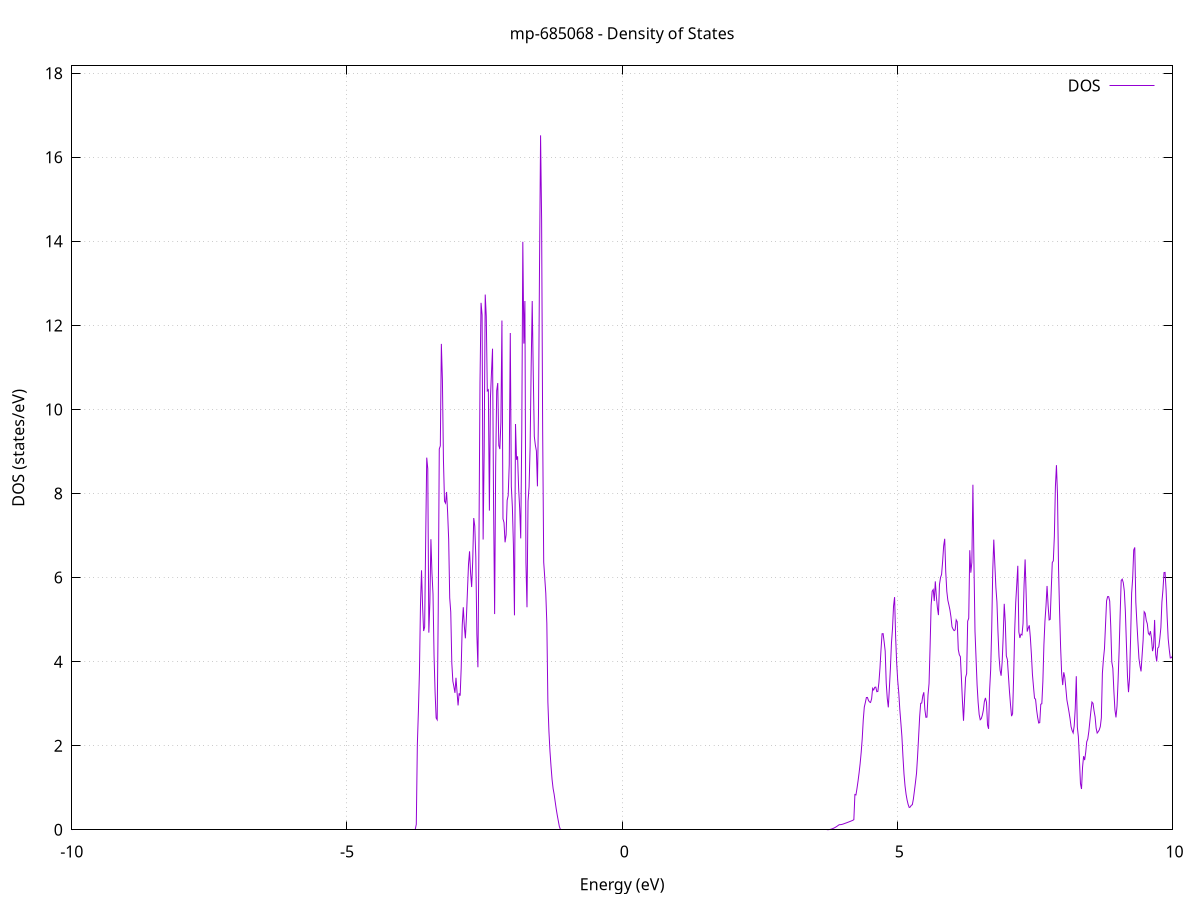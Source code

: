 set title 'mp-685068 - Density of States'
set xlabel 'Energy (eV)'
set ylabel 'DOS (states/eV)'
set grid
set xrange [-10:10]
set yrange [0:18.174]
set xzeroaxis lt -1
set terminal png size 800,600
set output 'mp-685068_dos_gnuplot.png'
plot '-' using 1:2 with lines title 'DOS'
-22.923900 0.000000
-22.904900 0.000000
-22.886000 0.000000
-22.867000 0.000000
-22.848000 0.000000
-22.829000 0.000000
-22.810100 0.000000
-22.791100 0.000000
-22.772100 0.000000
-22.753100 0.000000
-22.734200 0.000000
-22.715200 0.000000
-22.696200 0.000000
-22.677200 0.000000
-22.658300 0.000000
-22.639300 0.000000
-22.620300 0.000000
-22.601300 0.000000
-22.582400 0.000000
-22.563400 0.000000
-22.544400 0.000000
-22.525400 0.000000
-22.506500 0.000000
-22.487500 0.000000
-22.468500 0.000000
-22.449500 0.000000
-22.430600 0.000000
-22.411600 0.000000
-22.392600 0.000000
-22.373600 0.000000
-22.354700 0.000000
-22.335700 0.000000
-22.316700 0.000000
-22.297700 0.000000
-22.278800 0.000000
-22.259800 0.000000
-22.240800 0.000000
-22.221800 0.000000
-22.202900 0.000000
-22.183900 0.000000
-22.164900 0.000000
-22.145900 0.000000
-22.127000 0.000000
-22.108000 0.000000
-22.089000 0.000000
-22.070000 0.000000
-22.051100 0.000000
-22.032100 0.000000
-22.013100 0.000000
-21.994100 0.000000
-21.975200 0.000000
-21.956200 0.000000
-21.937200 0.000000
-21.918200 0.000000
-21.899300 0.000000
-21.880300 0.000000
-21.861300 0.000000
-21.842300 0.000000
-21.823400 0.000000
-21.804400 0.000000
-21.785400 0.000000
-21.766400 0.000000
-21.747500 0.000000
-21.728500 0.000000
-21.709500 0.000000
-21.690500 0.000000
-21.671600 0.000000
-21.652600 0.000000
-21.633600 0.000000
-21.614600 0.000000
-21.595700 0.000000
-21.576700 0.000000
-21.557700 0.000000
-21.538700 0.000000
-21.519800 0.000000
-21.500800 0.000000
-21.481800 0.000000
-21.462800 0.000000
-21.443900 0.000000
-21.424900 0.000000
-21.405900 0.000000
-21.386900 0.000000
-21.368000 0.000000
-21.349000 0.000000
-21.330000 0.000000
-21.311000 0.000000
-21.292100 0.000000
-21.273100 0.000000
-21.254100 0.000000
-21.235100 0.000000
-21.216200 0.000000
-21.197200 132.798000
-21.178200 243.041900
-21.159200 20.967600
-21.140300 31.540700
-21.121300 39.163300
-21.102300 0.000000
-21.083300 0.000000
-21.064400 0.000000
-21.045400 0.000000
-21.026400 0.000000
-21.007400 0.000000
-20.988500 0.000000
-20.969500 0.000000
-20.950500 0.000000
-20.931500 0.000000
-20.912600 0.000000
-20.893600 0.000000
-20.874600 0.000000
-20.855600 0.000000
-20.836700 0.000000
-20.817700 0.000000
-20.798700 0.000000
-20.779700 0.000000
-20.760800 0.000000
-20.741800 0.000000
-20.722800 0.000000
-20.703800 0.000000
-20.684900 0.000000
-20.665900 0.000000
-20.646900 0.000000
-20.627900 0.000000
-20.609000 0.000000
-20.590000 0.000000
-20.571000 0.000000
-20.552000 0.000000
-20.533100 0.000000
-20.514100 0.000000
-20.495100 0.000000
-20.476100 0.000000
-20.457200 0.000000
-20.438200 0.000000
-20.419200 0.000000
-20.400200 0.000000
-20.381300 0.000000
-20.362300 0.000000
-20.343300 0.000000
-20.324300 0.000000
-20.305400 0.000000
-20.286400 0.000000
-20.267400 0.000000
-20.248500 0.000000
-20.229500 0.000000
-20.210500 0.000000
-20.191500 0.000000
-20.172600 0.000000
-20.153600 0.000000
-20.134600 0.000000
-20.115600 0.000000
-20.096700 0.000000
-20.077700 0.000000
-20.058700 0.000000
-20.039700 0.000000
-20.020800 0.000000
-20.001800 0.000000
-19.982800 0.000000
-19.963800 0.000000
-19.944900 0.000000
-19.925900 0.000000
-19.906900 0.000000
-19.887900 0.000000
-19.869000 0.000000
-19.850000 0.000000
-19.831000 0.000000
-19.812000 0.000000
-19.793100 0.000000
-19.774100 0.000000
-19.755100 0.000000
-19.736100 0.000000
-19.717200 0.000000
-19.698200 0.000000
-19.679200 0.000000
-19.660200 0.000000
-19.641300 0.000000
-19.622300 0.000000
-19.603300 0.000000
-19.584300 0.000000
-19.565400 0.000000
-19.546400 0.000000
-19.527400 0.000000
-19.508400 0.000000
-19.489500 0.000000
-19.470500 0.000000
-19.451500 0.000000
-19.432500 0.000000
-19.413600 0.000000
-19.394600 0.000000
-19.375600 0.000000
-19.356600 0.000000
-19.337700 0.000000
-19.318700 0.000000
-19.299700 0.000000
-19.280700 0.000000
-19.261800 0.000000
-19.242800 0.000000
-19.223800 0.000000
-19.204800 0.000000
-19.185900 0.000000
-19.166900 0.000000
-19.147900 0.000000
-19.128900 0.000000
-19.110000 0.000000
-19.091000 0.000000
-19.072000 0.000000
-19.053000 0.000000
-19.034100 0.000000
-19.015100 0.000000
-18.996100 0.000000
-18.977100 0.000000
-18.958200 0.000000
-18.939200 0.000000
-18.920200 0.000000
-18.901200 0.000000
-18.882300 0.000000
-18.863300 0.000000
-18.844300 0.000000
-18.825300 0.000000
-18.806400 0.000000
-18.787400 0.000000
-18.768400 0.000000
-18.749400 0.000000
-18.730500 0.000000
-18.711500 0.000000
-18.692500 0.000000
-18.673500 0.000000
-18.654600 0.000000
-18.635600 0.000000
-18.616600 0.000000
-18.597600 0.000000
-18.578700 0.000000
-18.559700 0.000000
-18.540700 0.000000
-18.521700 0.000000
-18.502800 0.000000
-18.483800 0.000000
-18.464800 0.000000
-18.445800 0.000000
-18.426900 0.000000
-18.407900 0.000000
-18.388900 0.000000
-18.369900 0.000000
-18.351000 0.000000
-18.332000 0.000000
-18.313000 0.000000
-18.294000 0.000000
-18.275100 0.000000
-18.256100 0.000000
-18.237100 0.000000
-18.218100 0.000000
-18.199200 0.000000
-18.180200 0.000000
-18.161200 0.000000
-18.142200 0.000000
-18.123300 0.000000
-18.104300 0.000000
-18.085300 0.000000
-18.066300 0.000000
-18.047400 0.000000
-18.028400 0.000000
-18.009400 0.000000
-17.990400 0.000000
-17.971500 0.000000
-17.952500 0.000000
-17.933500 0.000000
-17.914500 0.000000
-17.895600 0.000000
-17.876600 0.000000
-17.857600 0.000000
-17.838600 0.000000
-17.819700 0.000000
-17.800700 0.000000
-17.781700 0.000000
-17.762700 0.000000
-17.743800 0.000000
-17.724800 0.000000
-17.705800 0.000000
-17.686800 0.000000
-17.667900 0.000000
-17.648900 0.000000
-17.629900 0.000000
-17.610900 0.000000
-17.592000 0.000000
-17.573000 0.000000
-17.554000 0.000000
-17.535000 0.000000
-17.516100 0.000000
-17.497100 0.000000
-17.478100 0.000000
-17.459100 0.000000
-17.440200 0.000000
-17.421200 0.000000
-17.402200 0.000000
-17.383200 0.000000
-17.364300 0.000000
-17.345300 0.000000
-17.326300 0.000000
-17.307300 0.000000
-17.288400 0.000000
-17.269400 0.000000
-17.250400 0.000000
-17.231400 0.000000
-17.212500 0.000000
-17.193500 0.000000
-17.174500 0.000000
-17.155500 0.000000
-17.136600 0.000000
-17.117600 0.000000
-17.098600 0.000000
-17.079600 0.000000
-17.060700 0.000000
-17.041700 0.000000
-17.022700 0.000000
-17.003700 0.000000
-16.984800 0.000000
-16.965800 0.000000
-16.946800 0.000000
-16.927800 0.000000
-16.908900 0.000000
-16.889900 0.000000
-16.870900 0.000000
-16.851900 0.000000
-16.833000 0.000000
-16.814000 0.000000
-16.795000 0.000000
-16.776000 0.000000
-16.757100 0.000000
-16.738100 0.000000
-16.719100 0.000000
-16.700100 0.000000
-16.681200 0.000000
-16.662200 0.000000
-16.643200 0.000000
-16.624200 0.000000
-16.605300 0.000000
-16.586300 0.000000
-16.567300 0.000000
-16.548300 0.000000
-16.529400 0.000000
-16.510400 0.000000
-16.491400 0.000000
-16.472400 0.000000
-16.453500 0.000000
-16.434500 0.000000
-16.415500 0.000000
-16.396500 0.000000
-16.377600 0.000000
-16.358600 0.000000
-16.339600 0.000000
-16.320600 0.000000
-16.301700 0.000000
-16.282700 0.000000
-16.263700 0.000000
-16.244700 0.000000
-16.225800 0.000000
-16.206800 0.000000
-16.187800 0.000000
-16.168800 0.000000
-16.149900 0.000000
-16.130900 0.000000
-16.111900 0.000000
-16.092900 0.000000
-16.074000 0.000000
-16.055000 0.000000
-16.036000 0.000000
-16.017000 0.000000
-15.998100 0.000000
-15.979100 0.000000
-15.960100 0.000000
-15.941100 0.000000
-15.922200 0.000000
-15.903200 0.000000
-15.884200 0.000000
-15.865200 0.000000
-15.846300 0.000000
-15.827300 0.000000
-15.808300 0.000000
-15.789300 0.000000
-15.770400 0.000000
-15.751400 0.000000
-15.732400 0.000000
-15.713400 0.000000
-15.694500 0.000000
-15.675500 0.000000
-15.656500 0.000000
-15.637500 0.000000
-15.618600 0.000000
-15.599600 0.000000
-15.580600 0.000000
-15.561600 0.000000
-15.542700 0.000000
-15.523700 0.000000
-15.504700 0.000000
-15.485700 0.000000
-15.466800 0.000000
-15.447800 0.000000
-15.428800 0.000000
-15.409800 0.000000
-15.390900 0.000000
-15.371900 0.000000
-15.352900 0.000000
-15.333900 0.000000
-15.315000 0.000000
-15.296000 0.000000
-15.277000 0.000000
-15.258000 0.000000
-15.239100 0.000000
-15.220100 0.000000
-15.201100 0.000000
-15.182100 0.000000
-15.163200 0.000000
-15.144200 0.000000
-15.125200 0.000000
-15.106200 0.000000
-15.087300 0.000000
-15.068300 0.000000
-15.049300 0.000000
-15.030300 0.000000
-15.011400 0.000000
-14.992400 0.000000
-14.973400 0.000000
-14.954400 0.000000
-14.935500 0.000000
-14.916500 0.000000
-14.897500 0.000000
-14.878500 0.000000
-14.859600 0.000000
-14.840600 0.000000
-14.821600 0.000000
-14.802600 0.000000
-14.783700 0.000000
-14.764700 0.000000
-14.745700 0.000000
-14.726700 0.000000
-14.707800 0.000000
-14.688800 0.000000
-14.669800 0.000000
-14.650800 0.000000
-14.631900 0.146600
-14.612900 0.937900
-14.593900 1.167400
-14.574900 1.553800
-14.556000 1.881300
-14.537000 2.170700
-14.518000 2.520300
-14.499000 2.895600
-14.480100 3.369900
-14.461100 4.022900
-14.442100 5.201400
-14.423100 5.486700
-14.404200 5.976200
-14.385200 5.738300
-14.366200 6.193900
-14.347200 2.556300
-14.328300 0.070700
-14.309300 9.271300
-14.290300 8.786800
-14.271300 12.794500
-14.252400 21.635800
-14.233400 29.698000
-14.214400 24.712600
-14.195400 20.442300
-14.176500 12.372000
-14.157500 20.510000
-14.138500 23.043500
-14.119500 31.287000
-14.100600 9.278900
-14.081600 9.733200
-14.062600 9.115800
-14.043600 7.533800
-14.024700 4.932800
-14.005700 3.197100
-13.986700 1.879400
-13.967700 0.000000
-13.948800 0.000000
-13.929800 0.000000
-13.910800 0.000000
-13.891800 0.000000
-13.872900 0.000000
-13.853900 0.000000
-13.834900 0.000000
-13.815900 0.000000
-13.797000 0.000000
-13.778000 0.000000
-13.759000 0.000000
-13.740000 0.000000
-13.721100 0.000000
-13.702100 0.000000
-13.683100 0.000000
-13.664100 0.000000
-13.645200 0.000000
-13.626200 0.000000
-13.607200 0.000000
-13.588200 0.000000
-13.569300 0.000000
-13.550300 0.000000
-13.531300 0.000000
-13.512300 0.000000
-13.493400 0.000000
-13.474400 0.000000
-13.455400 0.000000
-13.436400 0.000000
-13.417500 0.000000
-13.398500 0.000000
-13.379500 0.000000
-13.360500 0.000000
-13.341600 0.000000
-13.322600 0.000000
-13.303600 0.000000
-13.284600 0.000000
-13.265700 0.000000
-13.246700 0.000000
-13.227700 0.000000
-13.208800 0.000000
-13.189800 0.000000
-13.170800 0.000000
-13.151800 0.000000
-13.132900 0.000000
-13.113900 0.000000
-13.094900 0.000000
-13.075900 0.000000
-13.057000 0.000000
-13.038000 0.000000
-13.019000 0.000000
-13.000000 0.000000
-12.981100 0.000000
-12.962100 0.000000
-12.943100 0.000000
-12.924100 0.000000
-12.905200 0.000000
-12.886200 0.000000
-12.867200 0.000000
-12.848200 0.000000
-12.829300 0.000000
-12.810300 0.000000
-12.791300 0.000000
-12.772300 0.000000
-12.753400 0.000000
-12.734400 0.000000
-12.715400 0.000000
-12.696400 0.000000
-12.677500 0.000000
-12.658500 0.000000
-12.639500 0.000000
-12.620500 0.000000
-12.601600 0.000000
-12.582600 0.000000
-12.563600 0.000000
-12.544600 0.000000
-12.525700 0.000000
-12.506700 0.000000
-12.487700 0.000000
-12.468700 0.000000
-12.449800 0.000000
-12.430800 0.000000
-12.411800 0.000000
-12.392800 0.000000
-12.373900 0.000000
-12.354900 0.000000
-12.335900 0.000000
-12.316900 0.000000
-12.298000 0.000000
-12.279000 0.000000
-12.260000 0.000000
-12.241000 0.000000
-12.222100 0.000000
-12.203100 0.000000
-12.184100 0.000000
-12.165100 0.000000
-12.146200 0.000000
-12.127200 0.000000
-12.108200 0.000000
-12.089200 0.000000
-12.070300 0.000000
-12.051300 0.000000
-12.032300 0.000000
-12.013300 0.000000
-11.994400 0.000000
-11.975400 0.000000
-11.956400 0.000000
-11.937400 0.000000
-11.918500 0.000000
-11.899500 0.000000
-11.880500 0.000000
-11.861500 0.000000
-11.842600 0.000000
-11.823600 0.000000
-11.804600 0.000000
-11.785600 0.000000
-11.766700 0.000000
-11.747700 0.000000
-11.728700 0.000000
-11.709700 0.000000
-11.690800 0.000000
-11.671800 0.000000
-11.652800 0.000000
-11.633800 0.000000
-11.614900 0.000000
-11.595900 0.000000
-11.576900 0.000000
-11.557900 0.000000
-11.539000 0.000000
-11.520000 0.000000
-11.501000 0.000000
-11.482000 0.000000
-11.463100 0.000000
-11.444100 0.000000
-11.425100 0.000000
-11.406100 0.000000
-11.387200 0.000000
-11.368200 0.000000
-11.349200 0.000000
-11.330200 0.000000
-11.311300 0.000000
-11.292300 0.000000
-11.273300 0.000000
-11.254300 0.000000
-11.235400 0.000000
-11.216400 0.000000
-11.197400 0.000000
-11.178400 0.000000
-11.159500 0.000000
-11.140500 0.000000
-11.121500 0.000000
-11.102500 0.000000
-11.083600 0.000000
-11.064600 0.000000
-11.045600 0.000000
-11.026600 0.000000
-11.007700 0.000000
-10.988700 0.000000
-10.969700 0.000000
-10.950700 0.000000
-10.931800 0.000000
-10.912800 0.000000
-10.893800 0.000000
-10.874800 0.000000
-10.855900 0.000000
-10.836900 0.000000
-10.817900 0.000000
-10.798900 0.000000
-10.780000 0.000000
-10.761000 0.000000
-10.742000 0.000000
-10.723000 0.000000
-10.704100 0.000000
-10.685100 0.000000
-10.666100 0.000000
-10.647100 0.000000
-10.628200 0.000000
-10.609200 0.000000
-10.590200 0.000000
-10.571200 0.000000
-10.552300 0.000000
-10.533300 0.000000
-10.514300 0.000000
-10.495300 0.000000
-10.476400 0.000000
-10.457400 0.000000
-10.438400 0.000000
-10.419400 0.000000
-10.400500 0.000000
-10.381500 0.000000
-10.362500 0.000000
-10.343500 0.000000
-10.324600 0.000000
-10.305600 0.000000
-10.286600 0.000000
-10.267600 0.000000
-10.248700 0.000000
-10.229700 0.000000
-10.210700 0.000000
-10.191700 0.000000
-10.172800 0.000000
-10.153800 0.000000
-10.134800 0.000000
-10.115800 0.000000
-10.096900 0.000000
-10.077900 0.000000
-10.058900 0.000000
-10.039900 0.000000
-10.021000 0.000000
-10.002000 0.000000
-9.983000 0.000000
-9.964000 0.000000
-9.945100 0.000000
-9.926100 0.000000
-9.907100 0.000000
-9.888100 0.000000
-9.869200 0.000000
-9.850200 0.000000
-9.831200 0.000000
-9.812200 0.000000
-9.793300 0.000000
-9.774300 0.000000
-9.755300 0.000000
-9.736300 0.000000
-9.717400 0.000000
-9.698400 0.000000
-9.679400 0.000000
-9.660400 0.000000
-9.641500 0.000000
-9.622500 0.000000
-9.603500 0.000000
-9.584500 0.000000
-9.565600 0.000000
-9.546600 0.000000
-9.527600 0.000000
-9.508600 0.000000
-9.489700 0.000000
-9.470700 0.000000
-9.451700 0.000000
-9.432700 0.000000
-9.413800 0.000000
-9.394800 0.000000
-9.375800 0.000000
-9.356800 0.000000
-9.337900 0.000000
-9.318900 0.000000
-9.299900 0.000000
-9.280900 0.000000
-9.262000 0.000000
-9.243000 0.000000
-9.224000 0.000000
-9.205000 0.000000
-9.186100 0.000000
-9.167100 0.000000
-9.148100 0.000000
-9.129100 0.000000
-9.110200 0.000000
-9.091200 0.000000
-9.072200 0.000000
-9.053200 0.000000
-9.034300 0.000000
-9.015300 0.000000
-8.996300 0.000000
-8.977300 0.000000
-8.958400 0.000000
-8.939400 0.000000
-8.920400 0.000000
-8.901400 0.000000
-8.882500 0.000000
-8.863500 0.000000
-8.844500 0.000000
-8.825500 0.000000
-8.806600 0.000000
-8.787600 0.000000
-8.768600 0.000000
-8.749600 0.000000
-8.730700 0.000000
-8.711700 0.000000
-8.692700 0.000000
-8.673700 0.000000
-8.654800 0.000000
-8.635800 0.000000
-8.616800 0.000000
-8.597800 0.000000
-8.578900 0.000000
-8.559900 0.000000
-8.540900 0.000000
-8.521900 0.000000
-8.503000 0.000000
-8.484000 0.000000
-8.465000 0.000000
-8.446000 0.000000
-8.427100 0.000000
-8.408100 0.000000
-8.389100 0.000000
-8.370100 0.000000
-8.351200 0.000000
-8.332200 0.000000
-8.313200 0.000000
-8.294200 0.000000
-8.275300 0.000000
-8.256300 0.000000
-8.237300 0.000000
-8.218300 0.000000
-8.199400 0.000000
-8.180400 0.000000
-8.161400 0.000000
-8.142400 0.000000
-8.123500 0.000000
-8.104500 0.000000
-8.085500 0.000000
-8.066500 0.000000
-8.047600 0.000000
-8.028600 0.000000
-8.009600 0.000000
-7.990600 0.000000
-7.971700 0.000000
-7.952700 0.000000
-7.933700 0.000000
-7.914700 0.000000
-7.895800 0.000000
-7.876800 0.000000
-7.857800 0.000000
-7.838800 0.000000
-7.819900 0.000000
-7.800900 0.000000
-7.781900 0.000000
-7.762900 0.000000
-7.744000 0.000000
-7.725000 0.000000
-7.706000 0.000000
-7.687000 0.000000
-7.668100 0.000000
-7.649100 0.000000
-7.630100 0.000000
-7.611100 0.000000
-7.592200 0.000000
-7.573200 0.000000
-7.554200 0.000000
-7.535200 0.000000
-7.516300 0.000000
-7.497300 0.000000
-7.478300 0.000000
-7.459300 0.000000
-7.440400 0.000000
-7.421400 0.000000
-7.402400 0.000000
-7.383400 0.000000
-7.364500 0.000000
-7.345500 0.000000
-7.326500 0.000000
-7.307500 0.000000
-7.288600 0.000000
-7.269600 0.000000
-7.250600 0.000000
-7.231600 0.000000
-7.212700 0.000000
-7.193700 0.000000
-7.174700 0.000000
-7.155700 0.000000
-7.136800 0.000000
-7.117800 0.000000
-7.098800 0.000000
-7.079800 0.000000
-7.060900 0.000000
-7.041900 0.000000
-7.022900 0.000000
-7.003900 0.000000
-6.985000 0.000000
-6.966000 0.000000
-6.947000 0.000000
-6.928000 0.000000
-6.909100 0.000000
-6.890100 0.000000
-6.871100 0.000000
-6.852100 0.000000
-6.833200 0.000000
-6.814200 0.000000
-6.795200 0.000000
-6.776200 0.000000
-6.757300 0.000000
-6.738300 0.000000
-6.719300 0.000000
-6.700300 0.000000
-6.681400 0.000000
-6.662400 0.000000
-6.643400 0.000000
-6.624400 0.000000
-6.605500 0.000000
-6.586500 0.000000
-6.567500 0.000000
-6.548500 0.000000
-6.529600 0.000000
-6.510600 0.000000
-6.491600 0.000000
-6.472600 0.000000
-6.453700 0.000000
-6.434700 0.000000
-6.415700 0.000000
-6.396700 0.000000
-6.377800 0.000000
-6.358800 0.000000
-6.339800 0.000000
-6.320800 0.000000
-6.301900 0.000000
-6.282900 0.000000
-6.263900 0.000000
-6.244900 0.000000
-6.226000 0.000000
-6.207000 0.000000
-6.188000 0.000000
-6.169000 0.000000
-6.150100 0.000000
-6.131100 0.000000
-6.112100 0.000000
-6.093200 0.000000
-6.074200 0.000000
-6.055200 0.000000
-6.036200 0.000000
-6.017300 0.000000
-5.998300 0.000000
-5.979300 0.000000
-5.960300 0.000000
-5.941400 0.000000
-5.922400 0.000000
-5.903400 0.000000
-5.884400 0.000000
-5.865500 0.000000
-5.846500 0.000000
-5.827500 0.000000
-5.808500 0.000000
-5.789600 0.000000
-5.770600 0.000000
-5.751600 0.000000
-5.732600 0.000000
-5.713700 0.000000
-5.694700 0.000000
-5.675700 0.000000
-5.656700 0.000000
-5.637800 0.000000
-5.618800 0.000000
-5.599800 0.000000
-5.580800 0.000000
-5.561900 0.000000
-5.542900 0.000000
-5.523900 0.000000
-5.504900 0.000000
-5.486000 0.000000
-5.467000 0.000000
-5.448000 0.000000
-5.429000 0.000000
-5.410100 0.000000
-5.391100 0.000000
-5.372100 0.000000
-5.353100 0.000000
-5.334200 0.000000
-5.315200 0.000000
-5.296200 0.000000
-5.277200 0.000000
-5.258300 0.000000
-5.239300 0.000000
-5.220300 0.000000
-5.201300 0.000000
-5.182400 0.000000
-5.163400 0.000000
-5.144400 0.000000
-5.125400 0.000000
-5.106500 0.000000
-5.087500 0.000000
-5.068500 0.000000
-5.049500 0.000000
-5.030600 0.000000
-5.011600 0.000000
-4.992600 0.000000
-4.973600 0.000000
-4.954700 0.000000
-4.935700 0.000000
-4.916700 0.000000
-4.897700 0.000000
-4.878800 0.000000
-4.859800 0.000000
-4.840800 0.000000
-4.821800 0.000000
-4.802900 0.000000
-4.783900 0.000000
-4.764900 0.000000
-4.745900 0.000000
-4.727000 0.000000
-4.708000 0.000000
-4.689000 0.000000
-4.670000 0.000000
-4.651100 0.000000
-4.632100 0.000000
-4.613100 0.000000
-4.594100 0.000000
-4.575200 0.000000
-4.556200 0.000000
-4.537200 0.000000
-4.518200 0.000000
-4.499300 0.000000
-4.480300 0.000000
-4.461300 0.000000
-4.442300 0.000000
-4.423400 0.000000
-4.404400 0.000000
-4.385400 0.000000
-4.366400 0.000000
-4.347500 0.000000
-4.328500 0.000000
-4.309500 0.000000
-4.290500 0.000000
-4.271600 0.000000
-4.252600 0.000000
-4.233600 0.000000
-4.214600 0.000000
-4.195700 0.000000
-4.176700 0.000000
-4.157700 0.000000
-4.138700 0.000000
-4.119800 0.000000
-4.100800 0.000000
-4.081800 0.000000
-4.062800 0.000000
-4.043900 0.000000
-4.024900 0.000000
-4.005900 0.000000
-3.986900 0.000000
-3.968000 0.000000
-3.949000 0.000000
-3.930000 0.000000
-3.911000 0.000000
-3.892100 0.000000
-3.873100 0.000000
-3.854100 0.000000
-3.835100 0.000000
-3.816200 0.000000
-3.797200 0.000000
-3.778200 0.000000
-3.759200 0.010500
-3.740300 0.130100
-3.721300 2.020900
-3.702300 2.815500
-3.683300 3.748900
-3.664400 5.330900
-3.645400 6.173000
-3.626400 5.329200
-3.607400 4.729100
-3.588500 4.823000
-3.569500 6.931600
-3.550500 8.853500
-3.531500 8.588900
-3.512600 4.689100
-3.493600 5.410200
-3.474600 6.913500
-3.455600 6.104800
-3.436700 5.607500
-3.417700 4.141400
-3.398700 3.262600
-3.379700 2.659600
-3.360800 2.616900
-3.341800 5.212300
-3.322800 9.058200
-3.303800 9.134100
-3.284900 11.559400
-3.265900 10.705500
-3.246900 8.788900
-3.227900 7.818400
-3.209000 7.771400
-3.190000 8.036900
-3.171000 7.547200
-3.152000 6.907400
-3.133100 5.517000
-3.114100 5.180800
-3.095100 3.968200
-3.076100 3.534200
-3.057200 3.405400
-3.038200 3.257400
-3.019200 3.616100
-3.000200 3.280100
-2.981300 2.958500
-2.962300 3.247200
-2.943300 3.191200
-2.924300 3.854400
-2.905400 4.874200
-2.886400 5.294600
-2.867400 4.839000
-2.848400 4.554800
-2.829500 5.056400
-2.810500 5.689800
-2.791500 6.318500
-2.772500 6.624800
-2.753600 6.105300
-2.734600 5.774700
-2.715600 6.380500
-2.696600 7.416600
-2.677700 7.224100
-2.658700 6.480900
-2.639700 4.648100
-2.620700 3.866700
-2.601800 6.859300
-2.582800 10.636200
-2.563800 12.536700
-2.544800 12.247900
-2.525900 6.905300
-2.506900 9.041800
-2.487900 12.733000
-2.468900 12.219800
-2.450000 10.440600
-2.431000 10.466900
-2.412000 7.593200
-2.393000 10.278000
-2.374100 10.882200
-2.355100 11.446200
-2.336100 7.718600
-2.317100 5.131300
-2.298200 8.647200
-2.279200 10.448500
-2.260200 10.628800
-2.241200 9.144100
-2.222300 9.057300
-2.203300 9.696000
-2.184300 12.114600
-2.165300 7.399500
-2.146400 7.307700
-2.127400 6.839000
-2.108400 7.016000
-2.089400 7.837400
-2.070500 7.948400
-2.051500 8.687800
-2.032500 11.818300
-2.013500 8.165700
-1.994600 7.676300
-1.975600 6.766600
-1.956600 5.101200
-1.937600 9.653900
-1.918700 8.802700
-1.899700 8.884400
-1.880700 8.117500
-1.861700 7.639100
-1.842800 6.932500
-1.823800 9.456900
-1.804800 13.988200
-1.785800 11.567300
-1.766900 12.580600
-1.747900 6.352400
-1.728900 5.293400
-1.709900 7.819800
-1.691000 8.155800
-1.672000 9.123400
-1.653000 11.026600
-1.634000 12.580200
-1.615100 10.863500
-1.596100 9.359300
-1.577100 9.151000
-1.558100 9.012500
-1.539200 8.170500
-1.520200 9.889900
-1.501200 13.428400
-1.482200 16.521500
-1.463300 14.527500
-1.444300 9.508300
-1.425300 6.367600
-1.406300 5.998200
-1.387400 5.625700
-1.368400 4.910500
-1.349400 3.039100
-1.330400 2.344000
-1.311500 1.870600
-1.292500 1.511600
-1.273500 1.199100
-1.254500 0.981600
-1.235600 0.844900
-1.216600 0.667800
-1.197600 0.494400
-1.178600 0.343700
-1.159700 0.208600
-1.140700 0.076800
-1.121700 0.009500
-1.102700 0.000000
-1.083800 0.000000
-1.064800 0.000000
-1.045800 0.000000
-1.026800 0.000000
-1.007900 0.000000
-0.988900 0.000000
-0.969900 0.000000
-0.950900 0.000000
-0.932000 0.000000
-0.913000 0.000000
-0.894000 0.000000
-0.875000 0.000000
-0.856100 0.000000
-0.837100 0.000000
-0.818100 0.000000
-0.799100 0.000000
-0.780200 0.000000
-0.761200 0.000000
-0.742200 0.000000
-0.723200 0.000000
-0.704300 0.000000
-0.685300 0.000000
-0.666300 0.000000
-0.647300 0.000000
-0.628400 0.000000
-0.609400 0.000000
-0.590400 0.000000
-0.571400 0.000000
-0.552500 0.000000
-0.533500 0.000000
-0.514500 0.000000
-0.495500 0.000000
-0.476600 0.000000
-0.457600 0.000000
-0.438600 0.000000
-0.419600 0.000000
-0.400700 0.000000
-0.381700 0.000000
-0.362700 0.000000
-0.343700 0.000000
-0.324800 0.000000
-0.305800 0.000000
-0.286800 0.000000
-0.267800 0.000000
-0.248900 0.000000
-0.229900 0.000000
-0.210900 0.000000
-0.191900 0.000000
-0.173000 0.000000
-0.154000 0.000000
-0.135000 0.000000
-0.116000 0.000000
-0.097100 0.000000
-0.078100 0.000000
-0.059100 0.000000
-0.040100 0.000000
-0.021200 0.000000
-0.002200 0.000000
0.016800 0.000000
0.035800 0.000000
0.054700 0.000000
0.073700 0.000000
0.092700 0.000000
0.111700 0.000000
0.130600 0.000000
0.149600 0.000000
0.168600 0.000000
0.187600 0.000000
0.206500 0.000000
0.225500 0.000000
0.244500 0.000000
0.263500 0.000000
0.282400 0.000000
0.301400 0.000000
0.320400 0.000000
0.339400 0.000000
0.358300 0.000000
0.377300 0.000000
0.396300 0.000000
0.415300 0.000000
0.434200 0.000000
0.453200 0.000000
0.472200 0.000000
0.491200 0.000000
0.510100 0.000000
0.529100 0.000000
0.548100 0.000000
0.567100 0.000000
0.586000 0.000000
0.605000 0.000000
0.624000 0.000000
0.643000 0.000000
0.661900 0.000000
0.680900 0.000000
0.699900 0.000000
0.718900 0.000000
0.737800 0.000000
0.756800 0.000000
0.775800 0.000000
0.794800 0.000000
0.813700 0.000000
0.832700 0.000000
0.851700 0.000000
0.870700 0.000000
0.889600 0.000000
0.908600 0.000000
0.927600 0.000000
0.946500 0.000000
0.965500 0.000000
0.984500 0.000000
1.003500 0.000000
1.022400 0.000000
1.041400 0.000000
1.060400 0.000000
1.079400 0.000000
1.098300 0.000000
1.117300 0.000000
1.136300 0.000000
1.155300 0.000000
1.174200 0.000000
1.193200 0.000000
1.212200 0.000000
1.231200 0.000000
1.250100 0.000000
1.269100 0.000000
1.288100 0.000000
1.307100 0.000000
1.326000 0.000000
1.345000 0.000000
1.364000 0.000000
1.383000 0.000000
1.401900 0.000000
1.420900 0.000000
1.439900 0.000000
1.458900 0.000000
1.477800 0.000000
1.496800 0.000000
1.515800 0.000000
1.534800 0.000000
1.553700 0.000000
1.572700 0.000000
1.591700 0.000000
1.610700 0.000000
1.629600 0.000000
1.648600 0.000000
1.667600 0.000000
1.686600 0.000000
1.705500 0.000000
1.724500 0.000000
1.743500 0.000000
1.762500 0.000000
1.781400 0.000000
1.800400 0.000000
1.819400 0.000000
1.838400 0.000000
1.857300 0.000000
1.876300 0.000000
1.895300 0.000000
1.914300 0.000000
1.933200 0.000000
1.952200 0.000000
1.971200 0.000000
1.990200 0.000000
2.009100 0.000000
2.028100 0.000000
2.047100 0.000000
2.066100 0.000000
2.085000 0.000000
2.104000 0.000000
2.123000 0.000000
2.142000 0.000000
2.160900 0.000000
2.179900 0.000000
2.198900 0.000000
2.217900 0.000000
2.236800 0.000000
2.255800 0.000000
2.274800 0.000000
2.293800 0.000000
2.312700 0.000000
2.331700 0.000000
2.350700 0.000000
2.369700 0.000000
2.388600 0.000000
2.407600 0.000000
2.426600 0.000000
2.445600 0.000000
2.464500 0.000000
2.483500 0.000000
2.502500 0.000000
2.521500 0.000000
2.540400 0.000000
2.559400 0.000000
2.578400 0.000000
2.597400 0.000000
2.616300 0.000000
2.635300 0.000000
2.654300 0.000000
2.673300 0.000000
2.692200 0.000000
2.711200 0.000000
2.730200 0.000000
2.749200 0.000000
2.768100 0.000000
2.787100 0.000000
2.806100 0.000000
2.825100 0.000000
2.844000 0.000000
2.863000 0.000000
2.882000 0.000000
2.901000 0.000000
2.919900 0.000000
2.938900 0.000000
2.957900 0.000000
2.976900 0.000000
2.995800 0.000000
3.014800 0.000000
3.033800 0.000000
3.052800 0.000000
3.071700 0.000000
3.090700 0.000000
3.109700 0.000000
3.128700 0.000000
3.147600 0.000000
3.166600 0.000000
3.185600 0.000000
3.204600 0.000000
3.223500 0.000000
3.242500 0.000000
3.261500 0.000000
3.280500 0.000000
3.299400 0.000000
3.318400 0.000000
3.337400 0.000000
3.356400 0.000000
3.375300 0.000000
3.394300 0.000000
3.413300 0.000000
3.432300 0.000000
3.451200 0.000000
3.470200 0.000000
3.489200 0.000000
3.508200 0.000000
3.527100 0.000000
3.546100 0.000000
3.565100 0.000000
3.584100 0.000000
3.603000 0.000000
3.622000 0.000000
3.641000 0.000000
3.660000 0.000000
3.678900 0.000000
3.697900 0.000000
3.716900 0.000000
3.735900 0.000700
3.754800 0.003100
3.773800 0.007300
3.792800 0.013300
3.811800 0.021000
3.830700 0.030400
3.849700 0.041600
3.868700 0.054600
3.887700 0.069300
3.906600 0.085800
3.925600 0.104000
3.944600 0.120900
3.963600 0.121700
3.982500 0.124600
4.001500 0.130700
4.020500 0.139200
4.039500 0.148000
4.058400 0.156900
4.077400 0.166100
4.096400 0.175400
4.115400 0.184900
4.134300 0.194600
4.153300 0.204500
4.172300 0.214600
4.191300 0.224800
4.210200 0.241300
4.229200 0.839000
4.248200 0.829200
4.267200 0.984200
4.286100 1.157900
4.305100 1.351200
4.324100 1.570300
4.343100 1.835500
4.362000 2.161600
4.381000 2.608700
4.400000 2.920200
4.419000 3.026400
4.437900 3.146600
4.456900 3.148400
4.475900 3.076200
4.494900 3.041000
4.513800 3.028800
4.532800 3.115800
4.551800 3.365000
4.570800 3.326500
4.589700 3.389000
4.608700 3.394900
4.627700 3.285100
4.646700 3.291900
4.665600 3.505000
4.684600 3.844700
4.703600 4.281100
4.722600 4.663700
4.741500 4.666800
4.760500 4.472900
4.779500 4.250200
4.798500 3.489400
4.817400 3.125600
4.836400 2.912500
4.855400 3.362100
4.874400 3.841900
4.893300 4.437000
4.912300 4.783100
4.931300 5.322100
4.950300 5.535200
4.969200 4.592400
4.988200 3.971600
5.007200 3.548300
5.026200 3.259700
5.045100 2.865100
5.064100 2.549400
5.083100 2.223000
5.102100 1.746000
5.121000 1.330900
5.140000 1.044800
5.159000 0.844600
5.178000 0.704800
5.196900 0.601100
5.215900 0.530600
5.234900 0.541300
5.253900 0.581500
5.272800 0.596500
5.291800 0.732000
5.310800 0.927600
5.329800 1.127400
5.348700 1.342800
5.367700 1.740400
5.386700 2.205700
5.405700 2.686400
5.424600 3.008200
5.443600 3.015400
5.462600 3.185900
5.481600 3.271400
5.500500 2.861200
5.519500 2.675900
5.538500 2.680200
5.557500 3.201400
5.576400 3.477400
5.595400 4.353600
5.614400 5.339000
5.633400 5.676500
5.652300 5.714600
5.671300 5.441700
5.690300 5.909800
5.709300 5.550900
5.728200 5.283400
5.747200 5.107700
5.766200 5.837600
5.785200 6.001700
5.804100 6.074000
5.823100 6.382300
5.842100 6.755700
5.861100 6.922700
5.880000 6.130800
5.899000 5.674600
5.918000 5.460500
5.937000 5.350300
5.955900 5.230900
5.974900 5.062300
5.993900 4.828400
6.012900 4.773400
6.031800 4.737800
6.050800 4.754900
6.069800 4.994500
6.088800 4.947300
6.107700 4.290700
6.126700 4.163400
6.145700 4.118700
6.164700 3.596400
6.183600 3.049700
6.202600 2.592600
6.221600 3.100500
6.240600 3.624900
6.259500 3.715100
6.278500 4.963300
6.297500 5.032700
6.316500 6.650400
6.335400 6.116500
6.354400 6.363800
6.373400 8.209100
6.392400 6.341000
6.411300 4.729000
6.430300 4.086300
6.449300 3.452200
6.468300 3.031200
6.487200 2.742000
6.506200 2.617900
6.525200 2.643000
6.544200 2.723000
6.563100 2.846600
6.582100 3.054100
6.601100 3.136400
6.620100 3.032500
6.639000 2.493500
6.658000 2.401200
6.677000 3.325400
6.696000 3.806000
6.714900 4.773900
6.733900 6.164200
6.752900 6.903800
6.771900 6.316600
6.790800 5.769100
6.809800 5.423900
6.828800 4.709900
6.847800 4.121700
6.866700 3.798800
6.885700 3.665200
6.904700 3.981300
6.923700 4.598000
6.942600 5.375500
6.961600 4.947800
6.980600 4.136200
6.999600 4.050800
7.018500 3.674100
7.037500 3.295000
7.056500 2.978700
7.075500 2.703600
7.094400 2.759900
7.113400 3.628600
7.132400 4.728900
7.151400 5.405700
7.170300 5.835400
7.189300 6.280500
7.208300 4.706800
7.227300 4.563500
7.246200 4.652400
7.265200 4.635600
7.284200 4.905000
7.303200 5.826700
7.322100 6.432500
7.341100 5.595300
7.360100 4.715500
7.379100 4.800100
7.398000 4.863800
7.417000 4.579400
7.436000 4.175600
7.455000 3.697900
7.473900 3.408800
7.492900 3.130100
7.511900 3.106700
7.530900 2.854000
7.549800 2.672700
7.568800 2.540100
7.587800 2.549400
7.606800 2.986200
7.625700 2.999100
7.644700 3.531100
7.663700 4.402900
7.682700 4.968100
7.701600 5.329400
7.720600 5.800600
7.739600 5.344200
7.758600 4.991900
7.777500 5.005700
7.796500 5.697700
7.815500 6.357000
7.834500 6.398500
7.853400 6.984100
7.872400 8.160200
7.891400 8.674600
7.910400 7.971600
7.929300 6.225100
7.948300 5.190700
7.967300 4.332000
7.986200 3.714100
8.005200 3.442900
8.024200 3.746600
8.043200 3.628600
8.062100 3.367300
8.081100 3.088100
8.100100 2.951200
8.119100 2.805700
8.138000 2.648000
8.157000 2.452800
8.176000 2.362300
8.195000 2.304200
8.213900 2.470000
8.232900 2.883500
8.251900 3.654000
8.270900 2.440400
8.289800 2.213600
8.308800 1.673000
8.327800 1.098500
8.346800 0.970500
8.365700 1.489100
8.384700 1.750500
8.403700 1.658100
8.422700 1.839700
8.441600 2.093000
8.460600 2.159800
8.479600 2.338100
8.498600 2.584600
8.517500 2.827600
8.536500 3.039100
8.555500 3.008200
8.574500 2.832500
8.593400 2.689000
8.612400 2.417400
8.631400 2.301300
8.650400 2.333600
8.669300 2.376300
8.688300 2.454200
8.707300 2.664200
8.726300 3.726300
8.745200 4.060100
8.764200 4.312200
8.783200 4.880900
8.802200 5.445800
8.821100 5.547500
8.840100 5.546800
8.859100 5.441700
8.878100 4.838500
8.897000 3.991700
8.916000 3.846500
8.935000 3.299500
8.954000 2.853300
8.972900 2.672700
8.991900 2.939800
9.010900 3.539900
9.029900 4.253700
9.048800 5.123800
9.067800 5.931600
9.086800 5.961900
9.105800 5.877200
9.124700 5.677300
9.143700 5.190200
9.162700 4.416000
9.181700 3.664800
9.200600 3.273900
9.219600 3.609400
9.238600 4.544900
9.257600 5.625800
9.276500 5.987800
9.295500 6.656000
9.314500 6.717700
9.333500 5.416300
9.352400 4.935000
9.371400 4.491900
9.390400 4.077000
9.409400 3.897500
9.428300 3.767700
9.447300 4.139600
9.466300 4.514200
9.485300 5.187400
9.504200 5.151500
9.523200 4.983900
9.542200 4.901300
9.561200 4.676900
9.580100 4.638700
9.599100 4.725100
9.618100 4.554300
9.637100 4.250100
9.656000 4.357100
9.675000 4.991500
9.694000 4.171700
9.713000 4.003600
9.731900 4.322100
9.750900 4.351300
9.769900 4.551900
9.788900 4.810900
9.807800 5.419800
9.826800 5.714100
9.845800 6.119200
9.864800 6.123600
9.883700 5.703200
9.902700 5.065400
9.921700 4.545200
9.940700 4.292500
9.959600 4.088400
9.978600 4.093600
9.997600 4.128400
10.016600 4.303000
10.035500 4.729500
10.054500 4.906500
10.073500 4.982300
10.092500 5.306300
10.111400 5.570100
10.130400 5.375300
10.149400 4.357400
10.168400 3.768500
10.187300 3.509400
10.206300 3.603100
10.225300 3.712900
10.244300 3.800800
10.263200 4.746200
10.282200 5.436600
10.301200 5.607400
10.320200 5.549800
10.339100 5.276200
10.358100 4.509400
10.377100 4.002100
10.396100 3.508300
10.415000 3.254300
10.434000 3.564900
10.453000 4.237600
10.472000 5.054400
10.490900 6.016600
10.509900 5.596200
10.528900 4.327100
10.547900 4.013000
10.566800 3.920300
10.585800 3.781700
10.604800 4.106300
10.623800 4.441600
10.642700 4.680700
10.661700 4.727200
10.680700 4.660400
10.699700 4.359400
10.718600 4.236700
10.737600 4.264800
10.756600 4.247200
10.775600 4.206100
10.794500 4.727700
10.813500 4.587400
10.832500 3.966700
10.851500 3.490900
10.870400 3.071800
10.889400 2.766700
10.908400 2.579200
10.927400 2.860300
10.946300 3.720100
10.965300 4.122000
10.984300 4.272700
11.003300 4.217300
11.022200 4.224200
11.041200 4.323400
11.060200 4.247600
11.079200 3.730300
11.098100 4.015500
11.117100 4.151400
11.136100 3.781300
11.155100 3.417600
11.174000 3.118700
11.193000 3.262900
11.212000 3.233700
11.231000 3.321100
11.249900 3.699600
11.268900 4.228200
11.287900 5.133300
11.306900 8.717000
11.325800 6.929200
11.344800 3.929300
11.363800 2.985400
11.382800 2.408100
11.401700 2.058500
11.420700 2.212700
11.439700 2.969600
11.458700 3.903200
11.477600 4.754700
11.496600 6.120500
11.515600 6.124800
11.534600 5.335600
11.553500 4.636600
11.572500 3.797300
11.591500 3.954900
11.610500 3.755500
11.629400 2.995800
11.648400 2.967400
11.667400 2.605300
11.686400 2.534200
11.705300 2.735000
11.724300 3.058600
11.743300 3.139100
11.762300 3.227100
11.781200 3.376500
11.800200 3.576300
11.819200 3.723100
11.838200 3.688400
11.857100 3.648800
11.876100 3.927300
11.895100 4.095700
11.914100 4.324000
11.933000 4.660700
11.952000 5.027800
11.971000 4.881800
11.990000 4.585900
12.008900 4.479300
12.027900 4.484300
12.046900 4.421200
12.065900 3.788600
12.084800 3.292200
12.103800 2.900700
12.122800 2.605300
12.141800 2.321000
12.160700 2.705500
12.179700 3.119500
12.198700 3.085400
12.217700 3.257200
12.236600 3.479500
12.255600 3.766800
12.274600 3.992700
12.293600 3.632800
12.312500 3.317400
12.331500 3.059100
12.350500 2.898700
12.369500 2.878300
12.388400 2.911700
12.407400 3.059500
12.426400 3.385700
12.445400 3.332800
12.464300 3.097100
12.483300 2.997900
12.502300 2.920600
12.521300 3.021200
12.540200 2.943600
12.559200 2.857300
12.578200 2.732300
12.597200 2.749400
12.616100 2.664000
12.635100 2.519000
12.654100 2.313300
12.673100 2.153900
12.692000 2.231600
12.711000 2.354900
12.730000 3.087300
12.749000 3.231200
12.767900 3.041700
12.786900 2.631200
12.805900 2.488100
12.824900 2.410100
12.843800 2.257400
12.862800 1.961200
12.881800 1.734900
12.900800 1.570700
12.919700 1.502500
12.938700 1.516900
12.957700 1.034200
12.976700 0.668200
12.995600 0.367900
13.014600 0.281800
13.033600 0.226800
13.052600 0.149000
13.071500 0.045400
13.090500 0.002000
13.109500 0.000700
13.128500 0.000200
13.147400 0.000000
13.166400 0.000000
13.185400 0.000000
13.204400 0.000000
13.223300 0.000000
13.242300 0.000000
13.261300 0.000000
13.280300 0.000000
13.299200 0.000000
13.318200 0.000000
13.337200 0.000000
13.356200 0.000000
13.375100 0.000000
13.394100 0.000000
13.413100 0.000000
13.432100 0.000000
13.451000 0.000000
13.470000 0.000000
13.489000 0.000000
13.508000 0.000000
13.526900 0.000000
13.545900 0.000000
13.564900 0.000000
13.583900 0.000000
13.602800 0.000000
13.621800 0.000000
13.640800 0.000000
13.659800 0.000000
13.678700 0.000000
13.697700 0.000000
13.716700 0.000000
13.735700 0.000000
13.754600 0.000000
13.773600 0.000000
13.792600 0.000000
13.811600 0.000000
13.830500 0.000000
13.849500 0.000000
13.868500 0.000000
13.887500 0.000000
13.906400 0.000000
13.925400 0.000000
13.944400 0.000000
13.963400 0.000000
13.982300 0.000000
14.001300 0.000000
14.020300 0.000000
14.039300 0.000000
14.058200 0.000000
14.077200 0.000000
14.096200 0.000000
14.115200 0.000000
14.134100 0.000000
14.153100 0.000000
14.172100 0.000000
14.191100 0.000000
14.210000 0.000000
14.229000 0.000000
14.248000 0.000000
14.267000 0.000000
14.285900 0.000000
14.304900 0.000000
14.323900 0.000000
14.342900 0.000000
14.361800 0.000000
14.380800 0.000000
14.399800 0.000000
14.418800 0.000000
14.437700 0.000000
14.456700 0.000000
14.475700 0.000000
14.494700 0.000000
14.513600 0.000000
14.532600 0.000000
14.551600 0.000000
14.570600 0.000000
14.589500 0.000000
14.608500 0.000000
14.627500 0.000000
14.646500 0.000000
14.665400 0.000000
14.684400 0.000000
14.703400 0.000000
14.722400 0.000000
14.741300 0.000000
14.760300 0.000000
14.779300 0.000000
14.798300 0.000000
14.817200 0.000000
14.836200 0.000000
14.855200 0.000000
14.874200 0.000000
14.893100 0.000000
14.912100 0.000000
14.931100 0.000000
14.950100 0.000000
14.969000 0.000000
14.988000 0.000000
15.007000 0.000000
15.025900 0.000000
e
